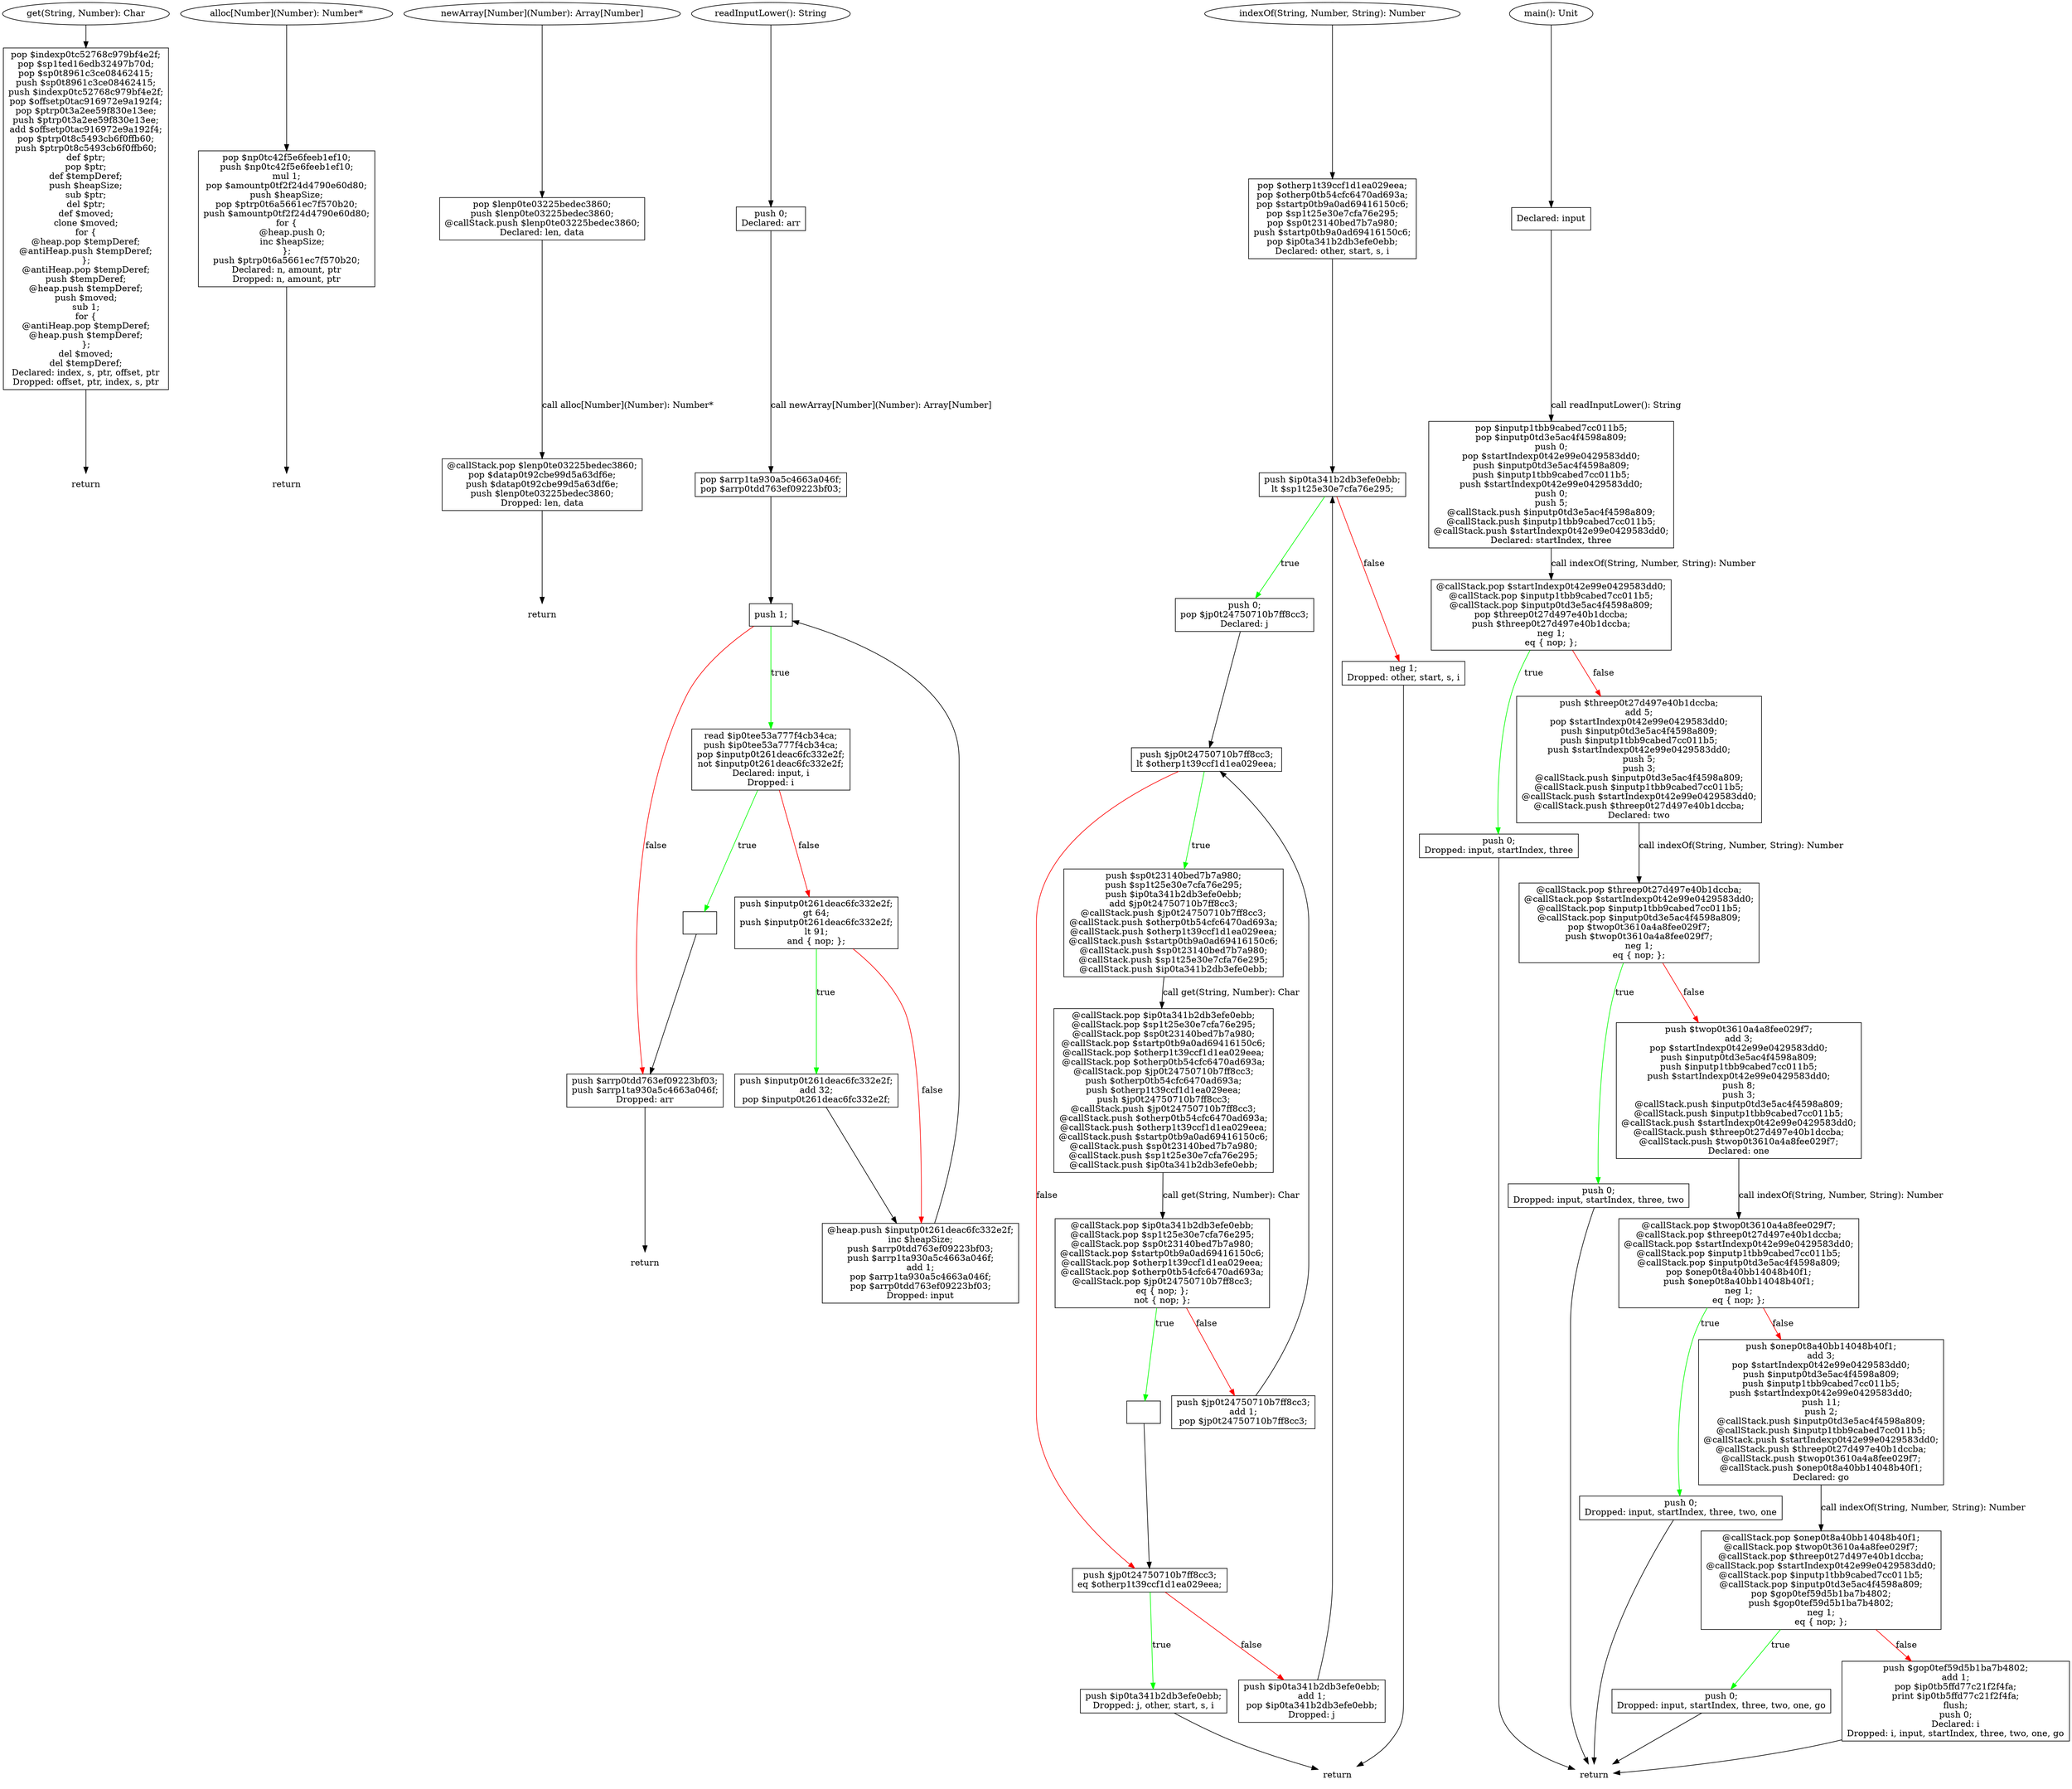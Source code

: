 digraph G { subgraph get {
rankdir=LR;
-836524240 [label="get(String, Number): Char"];
t5e7396151fcb33a8 [shape=plaintext, label=return];
t3d3cc2a7f43aa3c0 [label="pop $indexp0tc52768c979bf4e2f;\npop $sp1ted16edb32497b70d;\npop $sp0t8961c3ce08462415;\npush $sp0t8961c3ce08462415;\npush $indexp0tc52768c979bf4e2f;\npop $offsetp0tac916972e9a192f4;\npop $ptrp0t3a2ee59f830e13ee;\npush $ptrp0t3a2ee59f830e13ee;\nadd $offsetp0tac916972e9a192f4;\npop $ptrp0t8c5493cb6f0ffb60;\npush $ptrp0t8c5493cb6f0ffb60;\ndef $ptr;\npop $ptr;\ndef $tempDeref;\npush $heapSize;\nsub $ptr;\ndel $ptr;\ndef $moved;\nclone $moved;\nfor {\n@heap.pop $tempDeref;\n@antiHeap.push $tempDeref;\n};\n@antiHeap.pop $tempDeref;\npush $tempDeref;\n@heap.push $tempDeref;\npush $moved;\nsub 1;\nfor {\n@antiHeap.pop $tempDeref;\n@heap.push $tempDeref;\n};\ndel $moved;\ndel $tempDeref;\nDeclared: index, s, ptr, offset, ptr\nDropped: offset, ptr, index, s, ptr" shape=box];
-836524240 -> t3d3cc2a7f43aa3c0;
t3d3cc2a7f43aa3c0 -> t5e7396151fcb33a8;
}

subgraph alloc {
rankdir=LR;
-1582624614 [label="alloc[Number](Number): Number*"];
t785a9793db57ed9b [shape=plaintext, label=return];
t26dec11973e84a96 [label="pop $np0tc42f5e6feeb1ef10;\npush $np0tc42f5e6feeb1ef10;\nmul 1;\npop $amountp0tf2f24d4790e60d80;\npush $heapSize;\npop $ptrp0t6a5661ec7f570b20;\npush $amountp0tf2f24d4790e60d80;\nfor {\n    @heap.push 0;\n    inc $heapSize;\n};\npush $ptrp0t6a5661ec7f570b20;\nDeclared: n, amount, ptr\nDropped: n, amount, ptr" shape=box];
-1582624614 -> t26dec11973e84a96;
t26dec11973e84a96 -> t785a9793db57ed9b;
}

subgraph newArray {
rankdir=LR;
-952566072 [label="newArray[Number](Number): Array[Number]"];
t837b7bdcd9c349d4 [shape=plaintext, label=return];
t4b461b1bff9a61f [label="pop $lenp0te03225bedec3860;\npush $lenp0te03225bedec3860;\n@callStack.push $lenp0te03225bedec3860;\nDeclared: len, data" shape=box];
t75fd715f8445cf8 [label="@callStack.pop $lenp0te03225bedec3860;\npop $datap0t92cbe99d5a63df6e;\npush $datap0t92cbe99d5a63df6e;\npush $lenp0te03225bedec3860;\nDropped: len, data" shape=box];
-952566072 -> t4b461b1bff9a61f;
t4b461b1bff9a61f -> t75fd715f8445cf8 [label="call alloc[Number](Number): Number*"];
t75fd715f8445cf8 -> t837b7bdcd9c349d4;
}

subgraph readInputLower {
rankdir=LR;
-150407516 [label="readInputLower(): String"];
te201f17c8c1b9e31 [shape=plaintext, label=return];
t16a4b86ebd4cfbfc [label="push 0;\nDeclared: arr" shape=box];
t6b8c0e7ba3ece540 [label="pop $arrp1ta930a5c4663a046f;\npop $arrp0tdd763ef09223bf03;" shape=box];
t33ef7195fbbe2ff4 [label="push 1;" shape=box];
tf50aa8c8907fd381 [label="read $ip0tee53a777f4cb34ca;\npush $ip0tee53a777f4cb34ca;\npop $inputp0t261deac6fc332e2f;\nnot $inputp0t261deac6fc332e2f;\nDeclared: input, i\nDropped: i" shape=box];
t97fe50cd26727694 [label="" shape=box];
tbe0b2159adb7c017 [label="push $arrp0tdd763ef09223bf03;\npush $arrp1ta930a5c4663a046f;\nDropped: arr" shape=box];
t280677f88e390be8 [label="push $inputp0t261deac6fc332e2f;\ngt 64;\npush $inputp0t261deac6fc332e2f;\nlt 91;\nand { nop; };" shape=box];
t64a0b9092d944ea2 [label="push $inputp0t261deac6fc332e2f;\nadd 32;\npop $inputp0t261deac6fc332e2f;" shape=box];
t32940e5dc59f4580 [label="@heap.push $inputp0t261deac6fc332e2f;\ninc $heapSize;\npush $arrp0tdd763ef09223bf03;\npush $arrp1ta930a5c4663a046f;\nadd 1;\npop $arrp1ta930a5c4663a046f;\npop $arrp0tdd763ef09223bf03;\nDropped: input" shape=box];
-150407516 -> t16a4b86ebd4cfbfc;
t16a4b86ebd4cfbfc -> t6b8c0e7ba3ece540 [label="call newArray[Number](Number): Array[Number]"];
t6b8c0e7ba3ece540 -> t33ef7195fbbe2ff4;
t33ef7195fbbe2ff4 -> tf50aa8c8907fd381 [label=true color=green];
t33ef7195fbbe2ff4 -> tbe0b2159adb7c017 [label=false color=red];
tf50aa8c8907fd381 -> t97fe50cd26727694 [label=true color=green];
tf50aa8c8907fd381 -> t280677f88e390be8 [label=false color=red];
t97fe50cd26727694 -> tbe0b2159adb7c017;
tbe0b2159adb7c017 -> te201f17c8c1b9e31;
t280677f88e390be8 -> t64a0b9092d944ea2 [label=true color=green];
t280677f88e390be8 -> t32940e5dc59f4580 [label=false color=red];
t64a0b9092d944ea2 -> t32940e5dc59f4580;
t32940e5dc59f4580 -> t33ef7195fbbe2ff4;
}

subgraph indexOf {
rankdir=LR;
1142181717 [label="indexOf(String, Number, String): Number"];
t9905e178138b01cc [shape=plaintext, label=return];
tf4da43b196654182 [label="pop $otherp1t39ccf1d1ea029eea;\npop $otherp0tb54cfc6470ad693a;\npop $startp0tb9a0ad69416150c6;\npop $sp1t25e30e7cfa76e295;\npop $sp0t23140bed7b7a980;\npush $startp0tb9a0ad69416150c6;\npop $ip0ta341b2db3efe0ebb;\nDeclared: other, start, s, i" shape=box];
tacda562561c7df35 [label="push $ip0ta341b2db3efe0ebb;\nlt $sp1t25e30e7cfa76e295;" shape=box];
td8fa29a5bd9efdde [label="push 0;\npop $jp0t24750710b7ff8cc3;\nDeclared: j" shape=box];
t319b10ada4420adf [label="push $jp0t24750710b7ff8cc3;\nlt $otherp1t39ccf1d1ea029eea;" shape=box];
t29585944e1bd0dd8 [label="push $sp0t23140bed7b7a980;\npush $sp1t25e30e7cfa76e295;\npush $ip0ta341b2db3efe0ebb;\nadd $jp0t24750710b7ff8cc3;\n@callStack.push $jp0t24750710b7ff8cc3;\n@callStack.push $otherp0tb54cfc6470ad693a;\n@callStack.push $otherp1t39ccf1d1ea029eea;\n@callStack.push $startp0tb9a0ad69416150c6;\n@callStack.push $sp0t23140bed7b7a980;\n@callStack.push $sp1t25e30e7cfa76e295;\n@callStack.push $ip0ta341b2db3efe0ebb;" shape=box];
t519f27e22ec0bdc9 [label="@callStack.pop $ip0ta341b2db3efe0ebb;\n@callStack.pop $sp1t25e30e7cfa76e295;\n@callStack.pop $sp0t23140bed7b7a980;\n@callStack.pop $startp0tb9a0ad69416150c6;\n@callStack.pop $otherp1t39ccf1d1ea029eea;\n@callStack.pop $otherp0tb54cfc6470ad693a;\n@callStack.pop $jp0t24750710b7ff8cc3;\npush $otherp0tb54cfc6470ad693a;\npush $otherp1t39ccf1d1ea029eea;\npush $jp0t24750710b7ff8cc3;\n@callStack.push $jp0t24750710b7ff8cc3;\n@callStack.push $otherp0tb54cfc6470ad693a;\n@callStack.push $otherp1t39ccf1d1ea029eea;\n@callStack.push $startp0tb9a0ad69416150c6;\n@callStack.push $sp0t23140bed7b7a980;\n@callStack.push $sp1t25e30e7cfa76e295;\n@callStack.push $ip0ta341b2db3efe0ebb;" shape=box];
tcc7c8276f8ac7355 [label="@callStack.pop $ip0ta341b2db3efe0ebb;\n@callStack.pop $sp1t25e30e7cfa76e295;\n@callStack.pop $sp0t23140bed7b7a980;\n@callStack.pop $startp0tb9a0ad69416150c6;\n@callStack.pop $otherp1t39ccf1d1ea029eea;\n@callStack.pop $otherp0tb54cfc6470ad693a;\n@callStack.pop $jp0t24750710b7ff8cc3;\neq { nop; };\nnot { nop; };" shape=box];
tf0b3555f7b4f4d18 [label="" shape=box];
ta98bd7bc029c60c [label="push $jp0t24750710b7ff8cc3;\neq $otherp1t39ccf1d1ea029eea;" shape=box];
t125f85103493d78b [label="push $ip0ta341b2db3efe0ebb;\nDropped: j, other, start, s, i" shape=box];
t24f17b40a7890939 [label="push $ip0ta341b2db3efe0ebb;\nadd 1;\npop $ip0ta341b2db3efe0ebb;\nDropped: j" shape=box];
t52872da63a8c0fa6 [label="push $jp0t24750710b7ff8cc3;\nadd 1;\npop $jp0t24750710b7ff8cc3;" shape=box];
td526fe0da62897a4 [label="neg 1;\nDropped: other, start, s, i" shape=box];
1142181717 -> tf4da43b196654182;
tf4da43b196654182 -> tacda562561c7df35;
tacda562561c7df35 -> td8fa29a5bd9efdde [label=true color=green];
tacda562561c7df35 -> td526fe0da62897a4 [label=false color=red];
td8fa29a5bd9efdde -> t319b10ada4420adf;
t319b10ada4420adf -> t29585944e1bd0dd8 [label=true color=green];
t319b10ada4420adf -> ta98bd7bc029c60c [label=false color=red];
t29585944e1bd0dd8 -> t519f27e22ec0bdc9 [label="call get(String, Number): Char"];
t519f27e22ec0bdc9 -> tcc7c8276f8ac7355 [label="call get(String, Number): Char"];
tcc7c8276f8ac7355 -> tf0b3555f7b4f4d18 [label=true color=green];
tcc7c8276f8ac7355 -> t52872da63a8c0fa6 [label=false color=red];
tf0b3555f7b4f4d18 -> ta98bd7bc029c60c;
ta98bd7bc029c60c -> t125f85103493d78b [label=true color=green];
ta98bd7bc029c60c -> t24f17b40a7890939 [label=false color=red];
t125f85103493d78b -> t9905e178138b01cc;
t24f17b40a7890939 -> tacda562561c7df35;
t52872da63a8c0fa6 -> t319b10ada4420adf;
td526fe0da62897a4 -> t9905e178138b01cc;
}

subgraph main {
rankdir=LR;
1211053195 [label="main(): Unit"];
t88377ccd2fe7003a [shape=plaintext, label=return];
ta8af52df1ba9b3e2 [label="Declared: input" shape=box];
t41419ad9d47b665f [label="pop $inputp1tbb9cabed7cc011b5;\npop $inputp0td3e5ac4f4598a809;\npush 0;\npop $startIndexp0t42e99e0429583dd0;\npush $inputp0td3e5ac4f4598a809;\npush $inputp1tbb9cabed7cc011b5;\npush $startIndexp0t42e99e0429583dd0;\npush 0;\npush 5;\n@callStack.push $inputp0td3e5ac4f4598a809;\n@callStack.push $inputp1tbb9cabed7cc011b5;\n@callStack.push $startIndexp0t42e99e0429583dd0;\nDeclared: startIndex, three" shape=box];
t973cd5825fdbe57b [label="@callStack.pop $startIndexp0t42e99e0429583dd0;\n@callStack.pop $inputp1tbb9cabed7cc011b5;\n@callStack.pop $inputp0td3e5ac4f4598a809;\npop $threep0t27d497e40b1dccba;\npush $threep0t27d497e40b1dccba;\nneg 1;\neq { nop; };" shape=box];
t52620249e4581017 [label="push 0;\nDropped: input, startIndex, three" shape=box];
t183ac553f9d51aa6 [label="push $threep0t27d497e40b1dccba;\nadd 5;\npop $startIndexp0t42e99e0429583dd0;\npush $inputp0td3e5ac4f4598a809;\npush $inputp1tbb9cabed7cc011b5;\npush $startIndexp0t42e99e0429583dd0;\npush 5;\npush 3;\n@callStack.push $inputp0td3e5ac4f4598a809;\n@callStack.push $inputp1tbb9cabed7cc011b5;\n@callStack.push $startIndexp0t42e99e0429583dd0;\n@callStack.push $threep0t27d497e40b1dccba;\nDeclared: two" shape=box];
ta32bbcaa7ca1dc2f [label="@callStack.pop $threep0t27d497e40b1dccba;\n@callStack.pop $startIndexp0t42e99e0429583dd0;\n@callStack.pop $inputp1tbb9cabed7cc011b5;\n@callStack.pop $inputp0td3e5ac4f4598a809;\npop $twop0t3610a4a8fee029f7;\npush $twop0t3610a4a8fee029f7;\nneg 1;\neq { nop; };" shape=box];
tdf512992bbe21af [label="push 0;\nDropped: input, startIndex, three, two" shape=box];
tc5dd59ee70a51d35 [label="push $twop0t3610a4a8fee029f7;\nadd 3;\npop $startIndexp0t42e99e0429583dd0;\npush $inputp0td3e5ac4f4598a809;\npush $inputp1tbb9cabed7cc011b5;\npush $startIndexp0t42e99e0429583dd0;\npush 8;\npush 3;\n@callStack.push $inputp0td3e5ac4f4598a809;\n@callStack.push $inputp1tbb9cabed7cc011b5;\n@callStack.push $startIndexp0t42e99e0429583dd0;\n@callStack.push $threep0t27d497e40b1dccba;\n@callStack.push $twop0t3610a4a8fee029f7;\nDeclared: one" shape=box];
tf00637bfbb10a5d7 [label="@callStack.pop $twop0t3610a4a8fee029f7;\n@callStack.pop $threep0t27d497e40b1dccba;\n@callStack.pop $startIndexp0t42e99e0429583dd0;\n@callStack.pop $inputp1tbb9cabed7cc011b5;\n@callStack.pop $inputp0td3e5ac4f4598a809;\npop $onep0t8a40bb14048b40f1;\npush $onep0t8a40bb14048b40f1;\nneg 1;\neq { nop; };" shape=box];
taa8eb8ea1971976f [label="push 0;\nDropped: input, startIndex, three, two, one" shape=box];
t512950fb5fe1e255 [label="push $onep0t8a40bb14048b40f1;\nadd 3;\npop $startIndexp0t42e99e0429583dd0;\npush $inputp0td3e5ac4f4598a809;\npush $inputp1tbb9cabed7cc011b5;\npush $startIndexp0t42e99e0429583dd0;\npush 11;\npush 2;\n@callStack.push $inputp0td3e5ac4f4598a809;\n@callStack.push $inputp1tbb9cabed7cc011b5;\n@callStack.push $startIndexp0t42e99e0429583dd0;\n@callStack.push $threep0t27d497e40b1dccba;\n@callStack.push $twop0t3610a4a8fee029f7;\n@callStack.push $onep0t8a40bb14048b40f1;\nDeclared: go" shape=box];
t9196a21523511eef [label="@callStack.pop $onep0t8a40bb14048b40f1;\n@callStack.pop $twop0t3610a4a8fee029f7;\n@callStack.pop $threep0t27d497e40b1dccba;\n@callStack.pop $startIndexp0t42e99e0429583dd0;\n@callStack.pop $inputp1tbb9cabed7cc011b5;\n@callStack.pop $inputp0td3e5ac4f4598a809;\npop $gop0tef59d5b1ba7b4802;\npush $gop0tef59d5b1ba7b4802;\nneg 1;\neq { nop; };" shape=box];
t1e9c1e1ffc544abc [label="push 0;\nDropped: input, startIndex, three, two, one, go" shape=box];
tc701eea7e2b134d7 [label="push $gop0tef59d5b1ba7b4802;\nadd 1;\npop $ip0tb5ffd77c21f2f4fa;\nprint $ip0tb5ffd77c21f2f4fa;\nflush;\npush 0;\nDeclared: i\nDropped: i, input, startIndex, three, two, one, go" shape=box];
1211053195 -> ta8af52df1ba9b3e2;
ta8af52df1ba9b3e2 -> t41419ad9d47b665f [label="call readInputLower(): String"];
t41419ad9d47b665f -> t973cd5825fdbe57b [label="call indexOf(String, Number, String): Number"];
t973cd5825fdbe57b -> t52620249e4581017 [label=true color=green];
t973cd5825fdbe57b -> t183ac553f9d51aa6 [label=false color=red];
t52620249e4581017 -> t88377ccd2fe7003a;
t183ac553f9d51aa6 -> ta32bbcaa7ca1dc2f [label="call indexOf(String, Number, String): Number"];
ta32bbcaa7ca1dc2f -> tdf512992bbe21af [label=true color=green];
ta32bbcaa7ca1dc2f -> tc5dd59ee70a51d35 [label=false color=red];
tdf512992bbe21af -> t88377ccd2fe7003a;
tc5dd59ee70a51d35 -> tf00637bfbb10a5d7 [label="call indexOf(String, Number, String): Number"];
tf00637bfbb10a5d7 -> taa8eb8ea1971976f [label=true color=green];
tf00637bfbb10a5d7 -> t512950fb5fe1e255 [label=false color=red];
taa8eb8ea1971976f -> t88377ccd2fe7003a;
t512950fb5fe1e255 -> t9196a21523511eef [label="call indexOf(String, Number, String): Number"];
t9196a21523511eef -> t1e9c1e1ffc544abc [label=true color=green];
t9196a21523511eef -> tc701eea7e2b134d7 [label=false color=red];
t1e9c1e1ffc544abc -> t88377ccd2fe7003a;
tc701eea7e2b134d7 -> t88377ccd2fe7003a;
}
 }